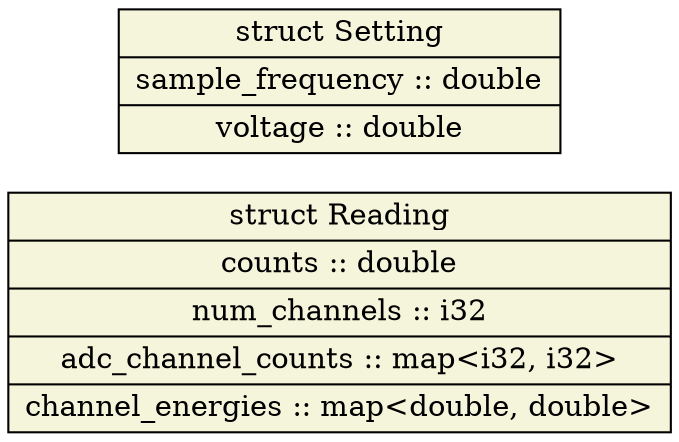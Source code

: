 digraph "neutron_sensor" {
node [style=filled, shape=record];
edge [arrowsize=0.5];
rankdir=LR
node [fillcolor=beige];
Reading [label="struct Reading|<field_counts>counts :: double|<field_num_channels>num_channels :: i32|<field_adc_channel_counts>adc_channel_counts :: map\<i32, i32\>|<field_channel_energies>channel_energies :: map\<double, double\>"];
node [fillcolor=beige];
Setting [label="struct Setting|<field_sample_frequency>sample_frequency :: double|<field_voltage>voltage :: double"];
}
